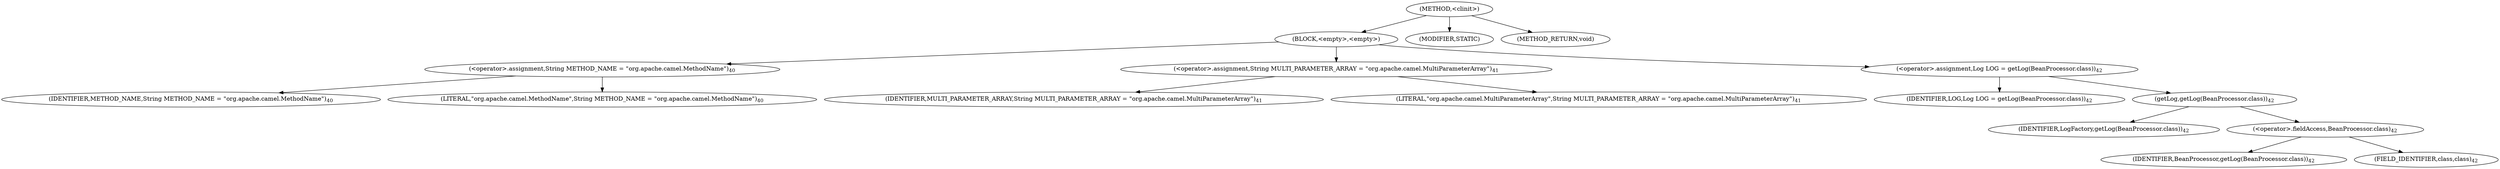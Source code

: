 digraph "&lt;clinit&gt;" {  
"498" [label = <(METHOD,&lt;clinit&gt;)> ]
"499" [label = <(BLOCK,&lt;empty&gt;,&lt;empty&gt;)> ]
"500" [label = <(&lt;operator&gt;.assignment,String METHOD_NAME = &quot;org.apache.camel.MethodName&quot;)<SUB>40</SUB>> ]
"501" [label = <(IDENTIFIER,METHOD_NAME,String METHOD_NAME = &quot;org.apache.camel.MethodName&quot;)<SUB>40</SUB>> ]
"502" [label = <(LITERAL,&quot;org.apache.camel.MethodName&quot;,String METHOD_NAME = &quot;org.apache.camel.MethodName&quot;)<SUB>40</SUB>> ]
"503" [label = <(&lt;operator&gt;.assignment,String MULTI_PARAMETER_ARRAY = &quot;org.apache.camel.MultiParameterArray&quot;)<SUB>41</SUB>> ]
"504" [label = <(IDENTIFIER,MULTI_PARAMETER_ARRAY,String MULTI_PARAMETER_ARRAY = &quot;org.apache.camel.MultiParameterArray&quot;)<SUB>41</SUB>> ]
"505" [label = <(LITERAL,&quot;org.apache.camel.MultiParameterArray&quot;,String MULTI_PARAMETER_ARRAY = &quot;org.apache.camel.MultiParameterArray&quot;)<SUB>41</SUB>> ]
"506" [label = <(&lt;operator&gt;.assignment,Log LOG = getLog(BeanProcessor.class))<SUB>42</SUB>> ]
"507" [label = <(IDENTIFIER,LOG,Log LOG = getLog(BeanProcessor.class))<SUB>42</SUB>> ]
"508" [label = <(getLog,getLog(BeanProcessor.class))<SUB>42</SUB>> ]
"509" [label = <(IDENTIFIER,LogFactory,getLog(BeanProcessor.class))<SUB>42</SUB>> ]
"510" [label = <(&lt;operator&gt;.fieldAccess,BeanProcessor.class)<SUB>42</SUB>> ]
"511" [label = <(IDENTIFIER,BeanProcessor,getLog(BeanProcessor.class))<SUB>42</SUB>> ]
"512" [label = <(FIELD_IDENTIFIER,class,class)<SUB>42</SUB>> ]
"513" [label = <(MODIFIER,STATIC)> ]
"514" [label = <(METHOD_RETURN,void)> ]
  "498" -> "499" 
  "498" -> "513" 
  "498" -> "514" 
  "499" -> "500" 
  "499" -> "503" 
  "499" -> "506" 
  "500" -> "501" 
  "500" -> "502" 
  "503" -> "504" 
  "503" -> "505" 
  "506" -> "507" 
  "506" -> "508" 
  "508" -> "509" 
  "508" -> "510" 
  "510" -> "511" 
  "510" -> "512" 
}

